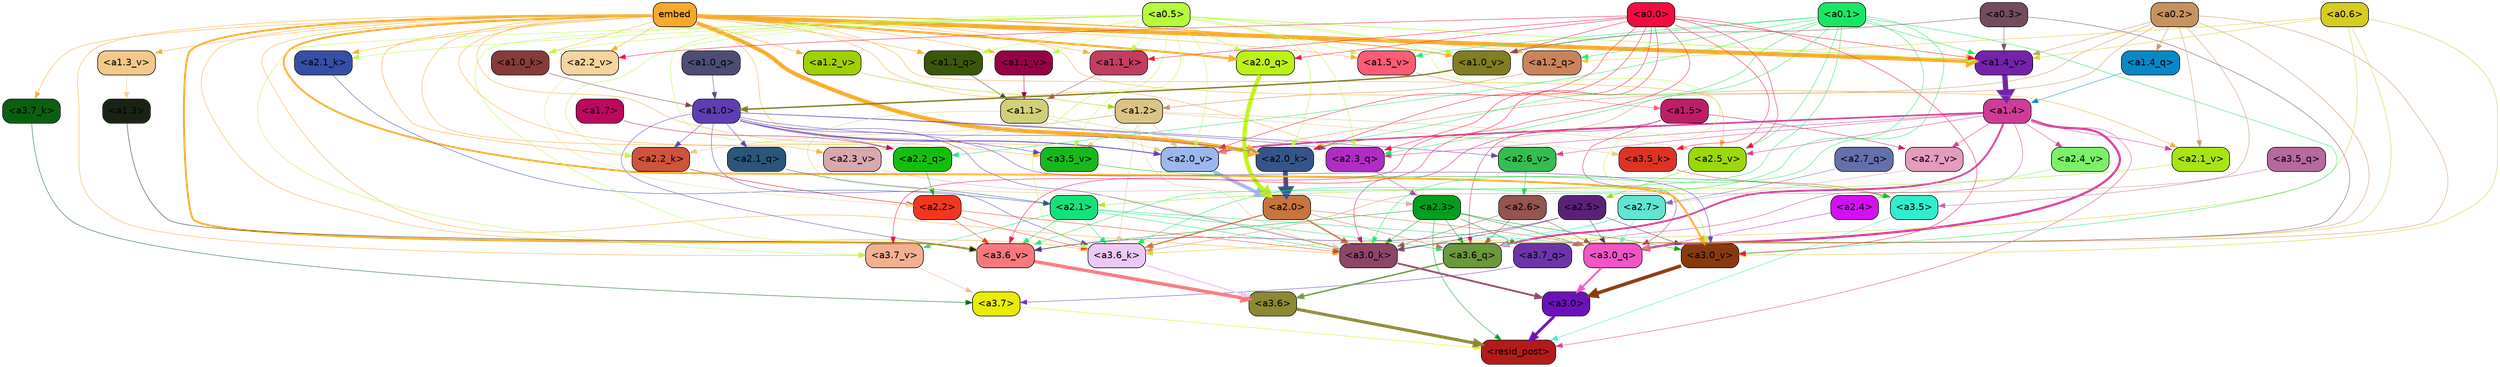 strict digraph "" {
	graph [bgcolor=transparent,
		layout=dot,
		overlap=false,
		splines=true
	];
	"<a3.7>"	[color=black,
		fillcolor="#e9ec04",
		fontname=Helvetica,
		shape=box,
		style="filled, rounded"];
	"<resid_post>"	[color=black,
		fillcolor="#b51a1a",
		fontname=Helvetica,
		shape=box,
		style="filled, rounded"];
	"<a3.7>" -> "<resid_post>"	[color="#e9ec04",
		penwidth=0.6239100098609924];
	"<a3.6>"	[color=black,
		fillcolor="#8d8835",
		fontname=Helvetica,
		shape=box,
		style="filled, rounded"];
	"<a3.6>" -> "<resid_post>"	[color="#8d8835",
		penwidth=4.569062113761902];
	"<a3.5>"	[color=black,
		fillcolor="#2feece",
		fontname=Helvetica,
		shape=box,
		style="filled, rounded"];
	"<a3.5>" -> "<resid_post>"	[color="#2feece",
		penwidth=0.6];
	"<a3.0>"	[color=black,
		fillcolor="#6b11ba",
		fontname=Helvetica,
		shape=box,
		style="filled, rounded"];
	"<a3.0>" -> "<resid_post>"	[color="#6b11ba",
		penwidth=4.283544182777405];
	"<a2.3>"	[color=black,
		fillcolor="#009f1c",
		fontname=Helvetica,
		shape=box,
		style="filled, rounded"];
	"<a2.3>" -> "<resid_post>"	[color="#009f1c",
		penwidth=0.6];
	"<a3.7_q>"	[color=black,
		fillcolor="#6d34aa",
		fontname=Helvetica,
		shape=box,
		style="filled, rounded"];
	"<a2.3>" -> "<a3.7_q>"	[color="#009f1c",
		penwidth=0.6];
	"<a3.6_q>"	[color=black,
		fillcolor="#6a983c",
		fontname=Helvetica,
		shape=box,
		style="filled, rounded"];
	"<a2.3>" -> "<a3.6_q>"	[color="#009f1c",
		penwidth=0.6];
	"<a3.0_q>"	[color=black,
		fillcolor="#f155c7",
		fontname=Helvetica,
		shape=box,
		style="filled, rounded"];
	"<a2.3>" -> "<a3.0_q>"	[color="#009f1c",
		penwidth=0.6];
	"<a3.0_k>"	[color=black,
		fillcolor="#8d4568",
		fontname=Helvetica,
		shape=box,
		style="filled, rounded"];
	"<a2.3>" -> "<a3.0_k>"	[color="#009f1c",
		penwidth=0.6];
	"<a3.6_v>"	[color=black,
		fillcolor="#f9787d",
		fontname=Helvetica,
		shape=box,
		style="filled, rounded"];
	"<a2.3>" -> "<a3.6_v>"	[color="#009f1c",
		penwidth=0.6];
	"<a3.0_v>"	[color=black,
		fillcolor="#883a0c",
		fontname=Helvetica,
		shape=box,
		style="filled, rounded"];
	"<a2.3>" -> "<a3.0_v>"	[color="#009f1c",
		penwidth=0.6];
	"<a1.4>"	[color=black,
		fillcolor="#d13b98",
		fontname=Helvetica,
		shape=box,
		style="filled, rounded"];
	"<a1.4>" -> "<resid_post>"	[color="#d13b98",
		penwidth=0.6];
	"<a1.4>" -> "<a3.7_q>"	[color="#d13b98",
		penwidth=0.6];
	"<a1.4>" -> "<a3.6_q>"	[color="#d13b98",
		penwidth=2.6908124685287476];
	"<a1.4>" -> "<a3.0_q>"	[color="#d13b98",
		penwidth=3.32076895236969];
	"<a2.3_q>"	[color=black,
		fillcolor="#b12bc5",
		fontname=Helvetica,
		shape=box,
		style="filled, rounded"];
	"<a1.4>" -> "<a2.3_q>"	[color="#d13b98",
		penwidth=0.6];
	"<a2.7_v>"	[color=black,
		fillcolor="#e59bbd",
		fontname=Helvetica,
		shape=box,
		style="filled, rounded"];
	"<a1.4>" -> "<a2.7_v>"	[color="#d13b98",
		penwidth=0.6];
	"<a2.6_v>"	[color=black,
		fillcolor="#34be51",
		fontname=Helvetica,
		shape=box,
		style="filled, rounded"];
	"<a1.4>" -> "<a2.6_v>"	[color="#d13b98",
		penwidth=0.6];
	"<a2.5_v>"	[color=black,
		fillcolor="#9bd809",
		fontname=Helvetica,
		shape=box,
		style="filled, rounded"];
	"<a1.4>" -> "<a2.5_v>"	[color="#d13b98",
		penwidth=0.6];
	"<a2.4_v>"	[color=black,
		fillcolor="#7cf068",
		fontname=Helvetica,
		shape=box,
		style="filled, rounded"];
	"<a1.4>" -> "<a2.4_v>"	[color="#d13b98",
		penwidth=0.6];
	"<a2.1_v>"	[color=black,
		fillcolor="#a8e513",
		fontname=Helvetica,
		shape=box,
		style="filled, rounded"];
	"<a1.4>" -> "<a2.1_v>"	[color="#d13b98",
		penwidth=0.6];
	"<a2.0_v>"	[color=black,
		fillcolor="#9bb7ec",
		fontname=Helvetica,
		shape=box,
		style="filled, rounded"];
	"<a1.4>" -> "<a2.0_v>"	[color="#d13b98",
		penwidth=2.3065454959869385];
	"<a3.7_q>" -> "<a3.7>"	[color="#6d34aa",
		penwidth=0.6];
	"<a3.6_q>" -> "<a3.6>"	[color="#6a983c",
		penwidth=2.03758105635643];
	"<a3.5_q>"	[color=black,
		fillcolor="#b7689f",
		fontname=Helvetica,
		shape=box,
		style="filled, rounded"];
	"<a3.5_q>" -> "<a3.5>"	[color="#b7689f",
		penwidth=0.6];
	"<a3.0_q>" -> "<a3.0>"	[color="#f155c7",
		penwidth=2.8638100624084473];
	"<a3.7_k>"	[color=black,
		fillcolor="#09600f",
		fontname=Helvetica,
		shape=box,
		style="filled, rounded"];
	"<a3.7_k>" -> "<a3.7>"	[color="#09600f",
		penwidth=0.6];
	"<a3.6_k>"	[color=black,
		fillcolor="#edc9f7",
		fontname=Helvetica,
		shape=box,
		style="filled, rounded"];
	"<a3.6_k>" -> "<a3.6>"	[color="#edc9f7",
		penwidth=2.174198240041733];
	"<a3.5_k>"	[color=black,
		fillcolor="#de3323",
		fontname=Helvetica,
		shape=box,
		style="filled, rounded"];
	"<a3.5_k>" -> "<a3.5>"	[color="#de3323",
		penwidth=0.6];
	"<a3.0_k>" -> "<a3.0>"	[color="#8d4568",
		penwidth=2.6274144649505615];
	"<a3.7_v>"	[color=black,
		fillcolor="#f3b091",
		fontname=Helvetica,
		shape=box,
		style="filled, rounded"];
	"<a3.7_v>" -> "<a3.7>"	[color="#f3b091",
		penwidth=0.6];
	"<a3.6_v>" -> "<a3.6>"	[color="#f9787d",
		penwidth=5.002329230308533];
	"<a3.5_v>"	[color=black,
		fillcolor="#16b91b",
		fontname=Helvetica,
		shape=box,
		style="filled, rounded"];
	"<a3.5_v>" -> "<a3.5>"	[color="#16b91b",
		penwidth=0.6];
	"<a3.0_v>" -> "<a3.0>"	[color="#883a0c",
		penwidth=5.188832879066467];
	"<a2.7>"	[color=black,
		fillcolor="#5fe5d2",
		fontname=Helvetica,
		shape=box,
		style="filled, rounded"];
	"<a2.7>" -> "<a3.6_q>"	[color="#5fe5d2",
		penwidth=0.6];
	"<a2.7>" -> "<a3.0_q>"	[color="#5fe5d2",
		penwidth=0.6];
	"<a2.7>" -> "<a3.0_k>"	[color="#5fe5d2",
		penwidth=0.6];
	"<a2.6>"	[color=black,
		fillcolor="#94544f",
		fontname=Helvetica,
		shape=box,
		style="filled, rounded"];
	"<a2.6>" -> "<a3.6_q>"	[color="#94544f",
		penwidth=0.6];
	"<a2.6>" -> "<a3.0_q>"	[color="#94544f",
		penwidth=0.6];
	"<a2.6>" -> "<a3.0_k>"	[color="#94544f",
		penwidth=0.6];
	"<a2.1>"	[color=black,
		fillcolor="#15e17a",
		fontname=Helvetica,
		shape=box,
		style="filled, rounded"];
	"<a2.1>" -> "<a3.6_q>"	[color="#15e17a",
		penwidth=0.6];
	"<a2.1>" -> "<a3.0_q>"	[color="#15e17a",
		penwidth=0.6];
	"<a2.1>" -> "<a3.6_k>"	[color="#15e17a",
		penwidth=0.6];
	"<a2.1>" -> "<a3.0_k>"	[color="#15e17a",
		penwidth=0.6];
	"<a2.1>" -> "<a3.7_v>"	[color="#15e17a",
		penwidth=0.6];
	"<a2.1>" -> "<a3.6_v>"	[color="#15e17a",
		penwidth=0.6];
	"<a2.0>"	[color=black,
		fillcolor="#c7743d",
		fontname=Helvetica,
		shape=box,
		style="filled, rounded"];
	"<a2.0>" -> "<a3.6_q>"	[color="#c7743d",
		penwidth=0.6];
	"<a2.0>" -> "<a3.0_q>"	[color="#c7743d",
		penwidth=0.6];
	"<a2.0>" -> "<a3.6_k>"	[color="#c7743d",
		penwidth=1.6254686117172241];
	"<a2.0>" -> "<a3.0_k>"	[color="#c7743d",
		penwidth=2.182972814887762];
	"<a1.5>"	[color=black,
		fillcolor="#be1d68",
		fontname=Helvetica,
		shape=box,
		style="filled, rounded"];
	"<a1.5>" -> "<a3.6_q>"	[color="#be1d68",
		penwidth=0.6];
	"<a1.5>" -> "<a3.0_q>"	[color="#be1d68",
		penwidth=0.6];
	"<a1.5>" -> "<a3.0_k>"	[color="#be1d68",
		penwidth=0.6];
	"<a1.5>" -> "<a2.7_v>"	[color="#be1d68",
		penwidth=0.6];
	"<a2.5>"	[color=black,
		fillcolor="#5c2078",
		fontname=Helvetica,
		shape=box,
		style="filled, rounded"];
	"<a2.5>" -> "<a3.0_q>"	[color="#5c2078",
		penwidth=0.6];
	"<a2.5>" -> "<a3.0_k>"	[color="#5c2078",
		penwidth=0.6];
	"<a2.5>" -> "<a3.6_v>"	[color="#5c2078",
		penwidth=0.6];
	"<a2.5>" -> "<a3.0_v>"	[color="#5c2078",
		penwidth=0.6];
	"<a2.4>"	[color=black,
		fillcolor="#d210f4",
		fontname=Helvetica,
		shape=box,
		style="filled, rounded"];
	"<a2.4>" -> "<a3.0_q>"	[color="#d210f4",
		penwidth=0.6];
	"<a0.2>"	[color=black,
		fillcolor="#c89260",
		fontname=Helvetica,
		shape=box,
		style="filled, rounded"];
	"<a0.2>" -> "<a3.0_q>"	[color="#c89260",
		penwidth=0.6];
	"<a0.2>" -> "<a3.6_k>"	[color="#c89260",
		penwidth=0.6];
	"<a0.2>" -> "<a3.0_k>"	[color="#c89260",
		penwidth=0.6];
	"<a2.0_k>"	[color=black,
		fillcolor="#35558a",
		fontname=Helvetica,
		shape=box,
		style="filled, rounded"];
	"<a0.2>" -> "<a2.0_k>"	[color="#c89260",
		penwidth=0.6];
	"<a0.2>" -> "<a2.1_v>"	[color="#c89260",
		penwidth=0.6];
	"<a0.2>" -> "<a2.0_v>"	[color="#c89260",
		penwidth=0.6];
	"<a1.4_q>"	[color=black,
		fillcolor="#0888c6",
		fontname=Helvetica,
		shape=box,
		style="filled, rounded"];
	"<a0.2>" -> "<a1.4_q>"	[color="#c89260",
		penwidth=0.6];
	"<a1.4_v>"	[color=black,
		fillcolor="#7422ab",
		fontname=Helvetica,
		shape=box,
		style="filled, rounded"];
	"<a0.2>" -> "<a1.4_v>"	[color="#c89260",
		penwidth=0.6];
	embed	[color=black,
		fillcolor="#f8a92a",
		fontname=Helvetica,
		shape=box,
		style="filled, rounded"];
	embed -> "<a3.7_k>"	[color="#f8a92a",
		penwidth=0.6];
	embed -> "<a3.6_k>"	[color="#f8a92a",
		penwidth=0.6];
	embed -> "<a3.0_k>"	[color="#f8a92a",
		penwidth=0.6];
	embed -> "<a3.7_v>"	[color="#f8a92a",
		penwidth=0.6];
	embed -> "<a3.6_v>"	[color="#f8a92a",
		penwidth=2.809220314025879];
	embed -> "<a3.5_v>"	[color="#f8a92a",
		penwidth=0.6];
	embed -> "<a3.0_v>"	[color="#f8a92a",
		penwidth=2.754121422767639];
	embed -> "<a2.3_q>"	[color="#f8a92a",
		penwidth=0.6];
	"<a2.2_q>"	[color=black,
		fillcolor="#13bf0c",
		fontname=Helvetica,
		shape=box,
		style="filled, rounded"];
	embed -> "<a2.2_q>"	[color="#f8a92a",
		penwidth=0.6];
	"<a2.0_q>"	[color=black,
		fillcolor="#bcf216",
		fontname=Helvetica,
		shape=box,
		style="filled, rounded"];
	embed -> "<a2.0_q>"	[color="#f8a92a",
		penwidth=3.102177858352661];
	"<a2.2_k>"	[color=black,
		fillcolor="#d0533b",
		fontname=Helvetica,
		shape=box,
		style="filled, rounded"];
	embed -> "<a2.2_k>"	[color="#f8a92a",
		penwidth=0.6805839538574219];
	"<a2.1_k>"	[color=black,
		fillcolor="#344fa8",
		fontname=Helvetica,
		shape=box,
		style="filled, rounded"];
	embed -> "<a2.1_k>"	[color="#f8a92a",
		penwidth=0.6];
	embed -> "<a2.0_k>"	[color="#f8a92a",
		penwidth=5.977519929409027];
	embed -> "<a2.5_v>"	[color="#f8a92a",
		penwidth=0.6];
	"<a2.3_v>"	[color=black,
		fillcolor="#d8a8af",
		fontname=Helvetica,
		shape=box,
		style="filled, rounded"];
	embed -> "<a2.3_v>"	[color="#f8a92a",
		penwidth=0.6];
	"<a2.2_v>"	[color=black,
		fillcolor="#f7d49e",
		fontname=Helvetica,
		shape=box,
		style="filled, rounded"];
	embed -> "<a2.2_v>"	[color="#f8a92a",
		penwidth=0.6436443328857422];
	embed -> "<a2.1_v>"	[color="#f8a92a",
		penwidth=0.6];
	embed -> "<a2.0_v>"	[color="#f8a92a",
		penwidth=0.6];
	"<a1.2_q>"	[color=black,
		fillcolor="#ca845b",
		fontname=Helvetica,
		shape=box,
		style="filled, rounded"];
	embed -> "<a1.2_q>"	[color="#f8a92a",
		penwidth=0.6224298477172852];
	"<a1.1_q>"	[color=black,
		fillcolor="#3a5607",
		fontname=Helvetica,
		shape=box,
		style="filled, rounded"];
	embed -> "<a1.1_q>"	[color="#f8a92a",
		penwidth=0.6];
	"<a1.1_k>"	[color=black,
		fillcolor="#c33d60",
		fontname=Helvetica,
		shape=box,
		style="filled, rounded"];
	embed -> "<a1.1_k>"	[color="#f8a92a",
		penwidth=0.6];
	"<a1.0_k>"	[color=black,
		fillcolor="#863b39",
		fontname=Helvetica,
		shape=box,
		style="filled, rounded"];
	embed -> "<a1.0_k>"	[color="#f8a92a",
		penwidth=0.6];
	"<a1.5_v>"	[color=black,
		fillcolor="#fd5c74",
		fontname=Helvetica,
		shape=box,
		style="filled, rounded"];
	embed -> "<a1.5_v>"	[color="#f8a92a",
		penwidth=0.6];
	embed -> "<a1.4_v>"	[color="#f8a92a",
		penwidth=6.155339062213898];
	"<a1.3_v>"	[color=black,
		fillcolor="#f4c88a",
		fontname=Helvetica,
		shape=box,
		style="filled, rounded"];
	embed -> "<a1.3_v>"	[color="#f8a92a",
		penwidth=0.6];
	"<a1.2_v>"	[color=black,
		fillcolor="#9dd100",
		fontname=Helvetica,
		shape=box,
		style="filled, rounded"];
	embed -> "<a1.2_v>"	[color="#f8a92a",
		penwidth=0.6];
	"<a1.1_v>"	[color=black,
		fillcolor="#970143",
		fontname=Helvetica,
		shape=box,
		style="filled, rounded"];
	embed -> "<a1.1_v>"	[color="#f8a92a",
		penwidth=0.6];
	"<a1.0_v>"	[color=black,
		fillcolor="#817d20",
		fontname=Helvetica,
		shape=box,
		style="filled, rounded"];
	embed -> "<a1.0_v>"	[color="#f8a92a",
		penwidth=1.3890299797058105];
	"<a2.2>"	[color=black,
		fillcolor="#f1371f",
		fontname=Helvetica,
		shape=box,
		style="filled, rounded"];
	"<a2.2>" -> "<a3.6_k>"	[color="#f1371f",
		penwidth=0.6];
	"<a2.2>" -> "<a3.0_k>"	[color="#f1371f",
		penwidth=0.6065438985824585];
	"<a2.2>" -> "<a3.6_v>"	[color="#f1371f",
		penwidth=0.6];
	"<a1.2>"	[color=black,
		fillcolor="#d9c485",
		fontname=Helvetica,
		shape=box,
		style="filled, rounded"];
	"<a1.2>" -> "<a3.6_k>"	[color="#d9c485",
		penwidth=0.6];
	"<a1.2>" -> "<a3.5_k>"	[color="#d9c485",
		penwidth=0.6];
	"<a1.2>" -> "<a3.0_k>"	[color="#d9c485",
		penwidth=0.6];
	"<a1.2>" -> "<a3.5_v>"	[color="#d9c485",
		penwidth=0.6];
	"<a1.2>" -> "<a2.2_k>"	[color="#d9c485",
		penwidth=0.6];
	"<a1.2>" -> "<a2.5_v>"	[color="#d9c485",
		penwidth=0.6];
	"<a1.2>" -> "<a2.3_v>"	[color="#d9c485",
		penwidth=0.6];
	"<a1.2>" -> "<a2.0_v>"	[color="#d9c485",
		penwidth=0.6];
	"<a1.0>"	[color=black,
		fillcolor="#5f3db4",
		fontname=Helvetica,
		shape=box,
		style="filled, rounded"];
	"<a1.0>" -> "<a3.6_k>"	[color="#5f3db4",
		penwidth=0.6];
	"<a1.0>" -> "<a3.0_k>"	[color="#5f3db4",
		penwidth=0.6];
	"<a1.0>" -> "<a3.6_v>"	[color="#5f3db4",
		penwidth=0.6];
	"<a1.0>" -> "<a3.5_v>"	[color="#5f3db4",
		penwidth=0.6];
	"<a1.0>" -> "<a3.0_v>"	[color="#5f3db4",
		penwidth=0.6];
	"<a1.0>" -> "<a2.3_q>"	[color="#5f3db4",
		penwidth=0.6];
	"<a1.0>" -> "<a2.2_q>"	[color="#5f3db4",
		penwidth=0.6];
	"<a2.1_q>"	[color=black,
		fillcolor="#295679",
		fontname=Helvetica,
		shape=box,
		style="filled, rounded"];
	"<a1.0>" -> "<a2.1_q>"	[color="#5f3db4",
		penwidth=0.6];
	"<a1.0>" -> "<a2.2_k>"	[color="#5f3db4",
		penwidth=0.6];
	"<a1.0>" -> "<a2.0_k>"	[color="#5f3db4",
		penwidth=0.6];
	"<a1.0>" -> "<a2.6_v>"	[color="#5f3db4",
		penwidth=0.6];
	"<a1.0>" -> "<a2.0_v>"	[color="#5f3db4",
		penwidth=1.2192587852478027];
	"<a0.6>"	[color=black,
		fillcolor="#d8cc1f",
		fontname=Helvetica,
		shape=box,
		style="filled, rounded"];
	"<a0.6>" -> "<a3.6_k>"	[color="#d8cc1f",
		penwidth=0.6];
	"<a0.6>" -> "<a3.0_k>"	[color="#d8cc1f",
		penwidth=0.6];
	"<a0.6>" -> "<a3.0_v>"	[color="#d8cc1f",
		penwidth=0.6];
	"<a0.6>" -> "<a1.2_q>"	[color="#d8cc1f",
		penwidth=0.6];
	"<a0.6>" -> "<a1.4_v>"	[color="#d8cc1f",
		penwidth=0.6];
	"<a0.5>"	[color=black,
		fillcolor="#b5fc3d",
		fontname=Helvetica,
		shape=box,
		style="filled, rounded"];
	"<a0.5>" -> "<a3.6_k>"	[color="#b5fc3d",
		penwidth=0.6];
	"<a0.5>" -> "<a3.7_v>"	[color="#b5fc3d",
		penwidth=0.6];
	"<a0.5>" -> "<a3.6_v>"	[color="#b5fc3d",
		penwidth=0.6];
	"<a0.5>" -> "<a3.5_v>"	[color="#b5fc3d",
		penwidth=0.6];
	"<a0.5>" -> "<a3.0_v>"	[color="#b5fc3d",
		penwidth=0.6120390892028809];
	"<a0.5>" -> "<a2.3_q>"	[color="#b5fc3d",
		penwidth=0.6];
	"<a0.5>" -> "<a2.2_q>"	[color="#b5fc3d",
		penwidth=0.6];
	"<a0.5>" -> "<a2.0_q>"	[color="#b5fc3d",
		penwidth=0.6];
	"<a0.5>" -> "<a2.2_k>"	[color="#b5fc3d",
		penwidth=0.6];
	"<a0.5>" -> "<a2.1_k>"	[color="#b5fc3d",
		penwidth=0.6];
	"<a0.5>" -> "<a2.0_k>"	[color="#b5fc3d",
		penwidth=0.658348560333252];
	"<a0.5>" -> "<a2.0_v>"	[color="#b5fc3d",
		penwidth=0.6];
	"<a0.5>" -> "<a1.1_q>"	[color="#b5fc3d",
		penwidth=0.6];
	"<a0.5>" -> "<a1.1_k>"	[color="#b5fc3d",
		penwidth=0.6];
	"<a0.5>" -> "<a1.0_k>"	[color="#b5fc3d",
		penwidth=0.6];
	"<a0.5>" -> "<a1.5_v>"	[color="#b5fc3d",
		penwidth=0.6];
	"<a0.5>" -> "<a1.4_v>"	[color="#b5fc3d",
		penwidth=0.9002184867858887];
	"<a0.5>" -> "<a1.1_v>"	[color="#b5fc3d",
		penwidth=0.6];
	"<a0.5>" -> "<a1.0_v>"	[color="#b5fc3d",
		penwidth=0.6];
	"<a0.1>"	[color=black,
		fillcolor="#19e763",
		fontname=Helvetica,
		shape=box,
		style="filled, rounded"];
	"<a0.1>" -> "<a3.6_k>"	[color="#19e763",
		penwidth=0.6];
	"<a0.1>" -> "<a3.0_k>"	[color="#19e763",
		penwidth=0.6];
	"<a0.1>" -> "<a3.6_v>"	[color="#19e763",
		penwidth=0.6];
	"<a0.1>" -> "<a3.0_v>"	[color="#19e763",
		penwidth=0.6];
	"<a0.1>" -> "<a2.3_q>"	[color="#19e763",
		penwidth=0.6];
	"<a0.1>" -> "<a2.2_q>"	[color="#19e763",
		penwidth=0.6];
	"<a0.1>" -> "<a2.0_k>"	[color="#19e763",
		penwidth=0.6];
	"<a0.1>" -> "<a2.5_v>"	[color="#19e763",
		penwidth=0.6];
	"<a0.1>" -> "<a1.2_q>"	[color="#19e763",
		penwidth=0.6];
	"<a0.1>" -> "<a1.5_v>"	[color="#19e763",
		penwidth=0.6];
	"<a0.1>" -> "<a1.4_v>"	[color="#19e763",
		penwidth=0.6];
	"<a0.1>" -> "<a1.0_v>"	[color="#19e763",
		penwidth=0.6];
	"<a0.0>"	[color=black,
		fillcolor="#f40b40",
		fontname=Helvetica,
		shape=box,
		style="filled, rounded"];
	"<a0.0>" -> "<a3.5_k>"	[color="#f40b40",
		penwidth=0.6];
	"<a0.0>" -> "<a3.7_v>"	[color="#f40b40",
		penwidth=0.6];
	"<a0.0>" -> "<a3.6_v>"	[color="#f40b40",
		penwidth=0.6];
	"<a0.0>" -> "<a3.0_v>"	[color="#f40b40",
		penwidth=0.6];
	"<a0.0>" -> "<a2.3_q>"	[color="#f40b40",
		penwidth=0.6];
	"<a0.0>" -> "<a2.0_q>"	[color="#f40b40",
		penwidth=0.6];
	"<a0.0>" -> "<a2.0_k>"	[color="#f40b40",
		penwidth=0.6];
	"<a0.0>" -> "<a2.5_v>"	[color="#f40b40",
		penwidth=0.6];
	"<a0.0>" -> "<a2.2_v>"	[color="#f40b40",
		penwidth=0.6];
	"<a0.0>" -> "<a2.0_v>"	[color="#f40b40",
		penwidth=0.6];
	"<a0.0>" -> "<a1.1_k>"	[color="#f40b40",
		penwidth=0.6];
	"<a0.0>" -> "<a1.4_v>"	[color="#f40b40",
		penwidth=0.6];
	"<a0.0>" -> "<a1.0_v>"	[color="#f40b40",
		penwidth=0.6];
	"<a1.1>"	[color=black,
		fillcolor="#d2cf79",
		fontname=Helvetica,
		shape=box,
		style="filled, rounded"];
	"<a1.1>" -> "<a3.0_k>"	[color="#d2cf79",
		penwidth=0.6];
	"<a1.1>" -> "<a2.0_k>"	[color="#d2cf79",
		penwidth=0.6];
	"<a1.1>" -> "<a2.0_v>"	[color="#d2cf79",
		penwidth=0.6];
	"<a0.3>"	[color=black,
		fillcolor="#764b5e",
		fontname=Helvetica,
		shape=box,
		style="filled, rounded"];
	"<a0.3>" -> "<a3.0_k>"	[color="#764b5e",
		penwidth=0.6];
	"<a0.3>" -> "<a1.4_v>"	[color="#764b5e",
		penwidth=0.6];
	"<a0.3>" -> "<a1.0_v>"	[color="#764b5e",
		penwidth=0.6];
	"<a1.3>"	[color=black,
		fillcolor="#182315",
		fontname=Helvetica,
		shape=box,
		style="filled, rounded"];
	"<a1.3>" -> "<a3.6_v>"	[color="#182315",
		penwidth=0.6];
	"<a2.7_q>"	[color=black,
		fillcolor="#6470ac",
		fontname=Helvetica,
		shape=box,
		style="filled, rounded"];
	"<a2.7_q>" -> "<a2.7>"	[color="#6470ac",
		penwidth=0.6];
	"<a2.3_q>" -> "<a2.3>"	[color="#b12bc5",
		penwidth=0.6];
	"<a2.2_q>" -> "<a2.2>"	[color="#13bf0c",
		penwidth=0.7585353851318359];
	"<a2.1_q>" -> "<a2.1>"	[color="#295679",
		penwidth=0.6];
	"<a2.0_q>" -> "<a2.0>"	[color="#bcf216",
		penwidth=6.189085364341736];
	"<a2.2_k>" -> "<a2.2>"	[color="#d0533b",
		penwidth=0.87534499168396];
	"<a2.1_k>" -> "<a2.1>"	[color="#344fa8",
		penwidth=0.6];
	"<a2.0_k>" -> "<a2.0>"	[color="#35558a",
		penwidth=7.056803464889526];
	"<a2.7_v>" -> "<a2.7>"	[color="#e59bbd",
		penwidth=0.6];
	"<a2.6_v>" -> "<a2.6>"	[color="#34be51",
		penwidth=0.6];
	"<a2.5_v>" -> "<a2.5>"	[color="#9bd809",
		penwidth=0.6];
	"<a2.4_v>" -> "<a2.4>"	[color="#7cf068",
		penwidth=0.6];
	"<a2.3_v>" -> "<a2.3>"	[color="#d8a8af",
		penwidth=0.6];
	"<a2.2_v>" -> "<a2.2>"	[color="#f7d49e",
		penwidth=0.6];
	"<a2.1_v>" -> "<a2.1>"	[color="#a8e513",
		penwidth=0.6];
	"<a2.0_v>" -> "<a2.0>"	[color="#9bb7ec",
		penwidth=5.12138295173645];
	"<a1.7>"	[color=black,
		fillcolor="#be075f",
		fontname=Helvetica,
		shape=box,
		style="filled, rounded"];
	"<a1.7>" -> "<a2.2_q>"	[color="#be075f",
		penwidth=0.6];
	"<a1.4_q>" -> "<a1.4>"	[color="#0888c6",
		penwidth=0.6];
	"<a1.2_q>" -> "<a1.2>"	[color="#ca845b",
		penwidth=0.6036911010742188];
	"<a1.1_q>" -> "<a1.1>"	[color="#3a5607",
		penwidth=0.6];
	"<a1.0_q>"	[color=black,
		fillcolor="#4b4d76",
		fontname=Helvetica,
		shape=box,
		style="filled, rounded"];
	"<a1.0_q>" -> "<a1.0>"	[color="#4b4d76",
		penwidth=0.6];
	"<a1.1_k>" -> "<a1.1>"	[color="#c33d60",
		penwidth=0.6];
	"<a1.0_k>" -> "<a1.0>"	[color="#863b39",
		penwidth=0.6];
	"<a1.5_v>" -> "<a1.5>"	[color="#fd5c74",
		penwidth=0.6];
	"<a1.4_v>" -> "<a1.4>"	[color="#7422ab",
		penwidth=7.850657939910889];
	"<a1.3_v>" -> "<a1.3>"	[color="#f4c88a",
		penwidth=0.6];
	"<a1.2_v>" -> "<a1.2>"	[color="#9dd100",
		penwidth=0.6];
	"<a1.1_v>" -> "<a1.1>"	[color="#970143",
		penwidth=0.6];
	"<a1.0_v>" -> "<a1.0>"	[color="#817d20",
		penwidth=2.021620035171509];
}
